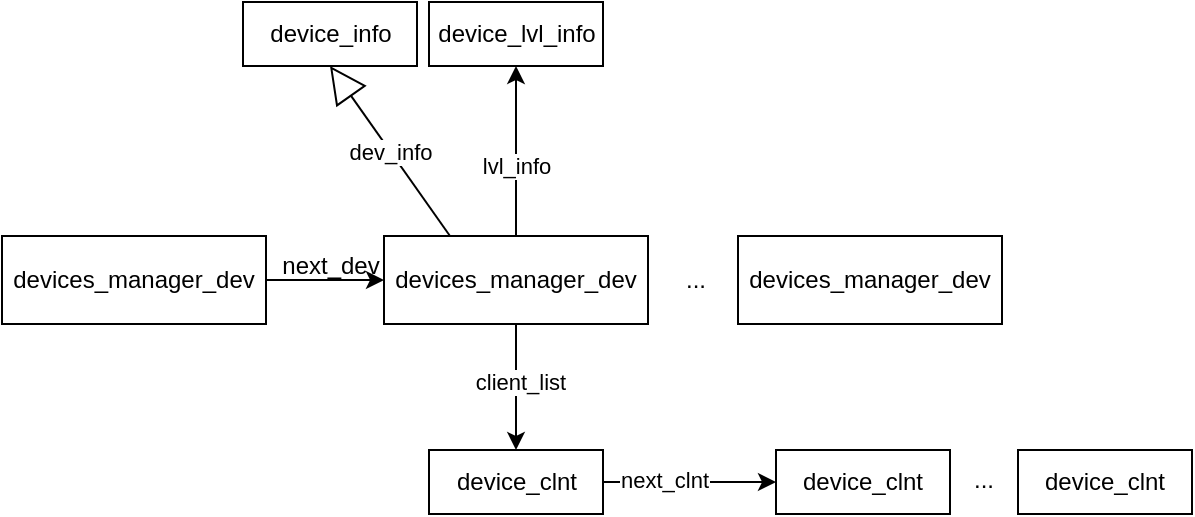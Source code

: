 <mxfile version="20.2.4" type="github">
  <diagram id="ZUp7OmayhHO2g7F2E1sx" name="Page-1">
    <mxGraphModel dx="931" dy="506" grid="0" gridSize="10" guides="1" tooltips="1" connect="1" arrows="1" fold="1" page="1" pageScale="1" pageWidth="850" pageHeight="1100" math="0" shadow="0">
      <root>
        <mxCell id="0" />
        <mxCell id="1" parent="0" />
        <mxCell id="tpQ_NBix8br7maSW0kcR-11" style="edgeStyle=orthogonalEdgeStyle;rounded=0;orthogonalLoop=1;jettySize=auto;html=1;" edge="1" parent="1" source="tpQ_NBix8br7maSW0kcR-6" target="tpQ_NBix8br7maSW0kcR-10">
          <mxGeometry relative="1" as="geometry" />
        </mxCell>
        <mxCell id="tpQ_NBix8br7maSW0kcR-12" value="lvl_info" style="edgeLabel;html=1;align=center;verticalAlign=middle;resizable=0;points=[];" vertex="1" connectable="0" parent="tpQ_NBix8br7maSW0kcR-11">
          <mxGeometry x="-0.173" relative="1" as="geometry">
            <mxPoint as="offset" />
          </mxGeometry>
        </mxCell>
        <mxCell id="tpQ_NBix8br7maSW0kcR-14" style="edgeStyle=orthogonalEdgeStyle;rounded=0;orthogonalLoop=1;jettySize=auto;html=1;" edge="1" parent="1" source="tpQ_NBix8br7maSW0kcR-6" target="tpQ_NBix8br7maSW0kcR-13">
          <mxGeometry relative="1" as="geometry" />
        </mxCell>
        <mxCell id="tpQ_NBix8br7maSW0kcR-15" value="client_list" style="edgeLabel;html=1;align=center;verticalAlign=middle;resizable=0;points=[];" vertex="1" connectable="0" parent="tpQ_NBix8br7maSW0kcR-14">
          <mxGeometry x="0.223" relative="1" as="geometry">
            <mxPoint x="2" y="-10" as="offset" />
          </mxGeometry>
        </mxCell>
        <mxCell id="tpQ_NBix8br7maSW0kcR-6" value="devices_manager_dev" style="rounded=0;whiteSpace=wrap;html=1;" vertex="1" parent="1">
          <mxGeometry x="260" y="251" width="132" height="44" as="geometry" />
        </mxCell>
        <mxCell id="tpQ_NBix8br7maSW0kcR-8" value="device_info" style="rounded=0;whiteSpace=wrap;html=1;" vertex="1" parent="1">
          <mxGeometry x="189.5" y="134" width="87" height="32" as="geometry" />
        </mxCell>
        <mxCell id="tpQ_NBix8br7maSW0kcR-9" value="dev_info" style="endArrow=block;endSize=16;endFill=0;html=1;rounded=0;exitX=0.25;exitY=0;exitDx=0;exitDy=0;entryX=0.5;entryY=1;entryDx=0;entryDy=0;" edge="1" parent="1" source="tpQ_NBix8br7maSW0kcR-6" target="tpQ_NBix8br7maSW0kcR-8">
          <mxGeometry width="160" relative="1" as="geometry">
            <mxPoint x="325" y="246" as="sourcePoint" />
            <mxPoint x="327" y="184" as="targetPoint" />
          </mxGeometry>
        </mxCell>
        <mxCell id="tpQ_NBix8br7maSW0kcR-10" value="device_lvl_info" style="rounded=0;whiteSpace=wrap;html=1;" vertex="1" parent="1">
          <mxGeometry x="282.5" y="134" width="87" height="32" as="geometry" />
        </mxCell>
        <mxCell id="tpQ_NBix8br7maSW0kcR-24" style="edgeStyle=orthogonalEdgeStyle;rounded=0;orthogonalLoop=1;jettySize=auto;html=1;entryX=0;entryY=0.5;entryDx=0;entryDy=0;" edge="1" parent="1" source="tpQ_NBix8br7maSW0kcR-13" target="tpQ_NBix8br7maSW0kcR-22">
          <mxGeometry relative="1" as="geometry" />
        </mxCell>
        <mxCell id="tpQ_NBix8br7maSW0kcR-25" value="next_clnt" style="edgeLabel;html=1;align=center;verticalAlign=middle;resizable=0;points=[];" vertex="1" connectable="0" parent="tpQ_NBix8br7maSW0kcR-24">
          <mxGeometry x="-0.31" y="1" relative="1" as="geometry">
            <mxPoint as="offset" />
          </mxGeometry>
        </mxCell>
        <mxCell id="tpQ_NBix8br7maSW0kcR-13" value="device_clnt" style="rounded=0;whiteSpace=wrap;html=1;" vertex="1" parent="1">
          <mxGeometry x="282.5" y="358" width="87" height="32" as="geometry" />
        </mxCell>
        <mxCell id="tpQ_NBix8br7maSW0kcR-17" style="edgeStyle=orthogonalEdgeStyle;rounded=0;orthogonalLoop=1;jettySize=auto;html=1;" edge="1" parent="1" source="tpQ_NBix8br7maSW0kcR-16" target="tpQ_NBix8br7maSW0kcR-6">
          <mxGeometry relative="1" as="geometry" />
        </mxCell>
        <mxCell id="tpQ_NBix8br7maSW0kcR-16" value="devices_manager_dev" style="rounded=0;whiteSpace=wrap;html=1;" vertex="1" parent="1">
          <mxGeometry x="69" y="251" width="132" height="44" as="geometry" />
        </mxCell>
        <mxCell id="tpQ_NBix8br7maSW0kcR-18" value="next_dev" style="text;html=1;align=center;verticalAlign=middle;resizable=0;points=[];autosize=1;strokeColor=none;fillColor=none;" vertex="1" parent="1">
          <mxGeometry x="200" y="253" width="66" height="26" as="geometry" />
        </mxCell>
        <mxCell id="tpQ_NBix8br7maSW0kcR-19" value="devices_manager_dev" style="rounded=0;whiteSpace=wrap;html=1;" vertex="1" parent="1">
          <mxGeometry x="437" y="251" width="132" height="44" as="geometry" />
        </mxCell>
        <mxCell id="tpQ_NBix8br7maSW0kcR-21" value="..." style="text;html=1;strokeColor=none;fillColor=none;align=center;verticalAlign=middle;whiteSpace=wrap;rounded=0;" vertex="1" parent="1">
          <mxGeometry x="386" y="258" width="60" height="30" as="geometry" />
        </mxCell>
        <mxCell id="tpQ_NBix8br7maSW0kcR-22" value="device_clnt" style="rounded=0;whiteSpace=wrap;html=1;" vertex="1" parent="1">
          <mxGeometry x="456" y="358" width="87" height="32" as="geometry" />
        </mxCell>
        <mxCell id="tpQ_NBix8br7maSW0kcR-23" value="device_clnt" style="rounded=0;whiteSpace=wrap;html=1;" vertex="1" parent="1">
          <mxGeometry x="577" y="358" width="87" height="32" as="geometry" />
        </mxCell>
        <mxCell id="tpQ_NBix8br7maSW0kcR-26" value="..." style="text;html=1;strokeColor=none;fillColor=none;align=center;verticalAlign=middle;whiteSpace=wrap;rounded=0;" vertex="1" parent="1">
          <mxGeometry x="530" y="358" width="60" height="30" as="geometry" />
        </mxCell>
      </root>
    </mxGraphModel>
  </diagram>
</mxfile>
